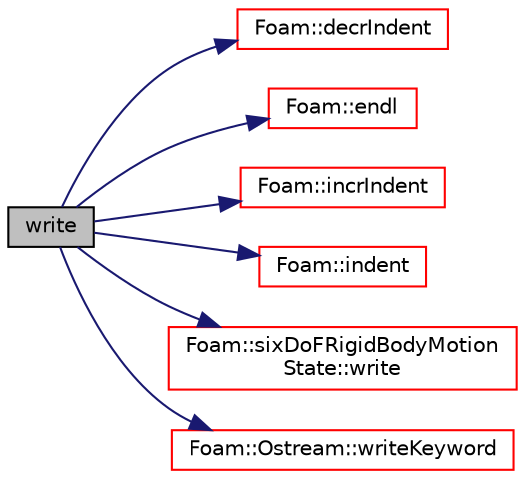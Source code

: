 digraph "write"
{
  bgcolor="transparent";
  edge [fontname="Helvetica",fontsize="10",labelfontname="Helvetica",labelfontsize="10"];
  node [fontname="Helvetica",fontsize="10",shape=record];
  rankdir="LR";
  Node1601 [label="write",height=0.2,width=0.4,color="black", fillcolor="grey75", style="filled", fontcolor="black"];
  Node1601 -> Node1602 [color="midnightblue",fontsize="10",style="solid",fontname="Helvetica"];
  Node1602 [label="Foam::decrIndent",height=0.2,width=0.4,color="red",URL="$a21851.html#a1c3a44e035fae1cd9d5a4a60a7e1c32b",tooltip="Decrement the indent level. "];
  Node1601 -> Node1604 [color="midnightblue",fontsize="10",style="solid",fontname="Helvetica"];
  Node1604 [label="Foam::endl",height=0.2,width=0.4,color="red",URL="$a21851.html#a2db8fe02a0d3909e9351bb4275b23ce4",tooltip="Add newline and flush stream. "];
  Node1601 -> Node1606 [color="midnightblue",fontsize="10",style="solid",fontname="Helvetica"];
  Node1606 [label="Foam::incrIndent",height=0.2,width=0.4,color="red",URL="$a21851.html#a5baff2b2334a238271b33f039e5dde5c",tooltip="Increment the indent level. "];
  Node1601 -> Node1616 [color="midnightblue",fontsize="10",style="solid",fontname="Helvetica"];
  Node1616 [label="Foam::indent",height=0.2,width=0.4,color="red",URL="$a21851.html#ae297c57ea5b952a8bc9e4f30f7ea8701",tooltip="Indent stream. "];
  Node1601 -> Node1617 [color="midnightblue",fontsize="10",style="solid",fontname="Helvetica"];
  Node1617 [label="Foam::sixDoFRigidBodyMotion\lState::write",height=0.2,width=0.4,color="red",URL="$a30809.html#aa64a81a09869f0f851b7aa4710a52d19",tooltip="Write to dictionary. "];
  Node1601 -> Node1612 [color="midnightblue",fontsize="10",style="solid",fontname="Helvetica"];
  Node1612 [label="Foam::Ostream::writeKeyword",height=0.2,width=0.4,color="red",URL="$a27345.html#a3c58b2bb9174ea3c4a5fa58095d1290e",tooltip="Write the keyword followed by an appropriate indentation. "];
}
